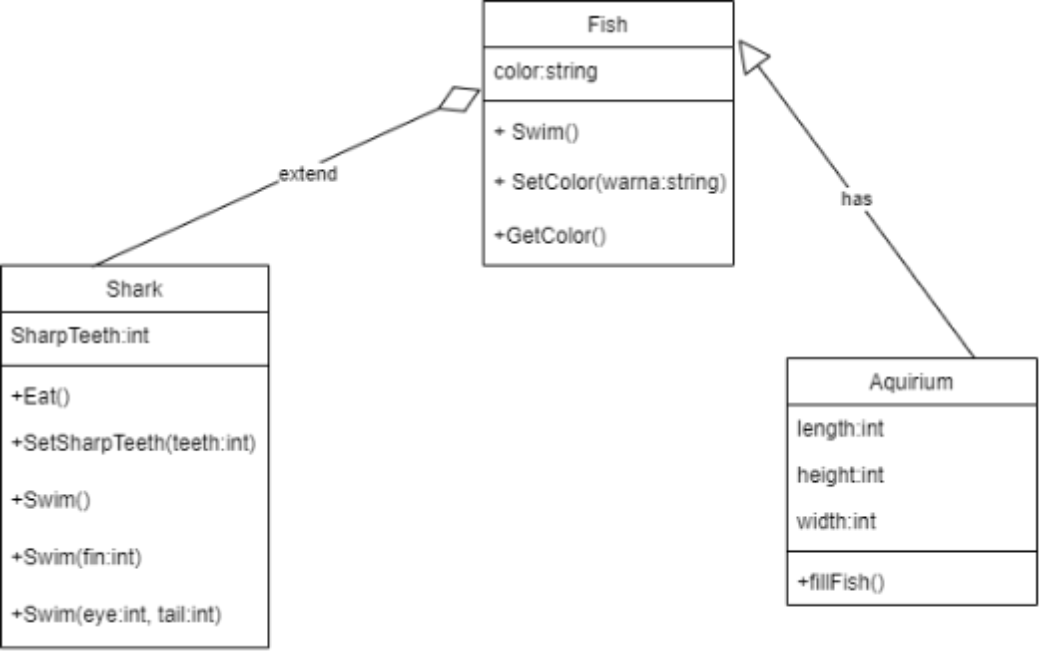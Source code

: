 <mxfile version="13.8.0" type="github">
  <diagram id="C5RBs43oDa-KdzZeNtuy" name="Page-1">
    <mxGraphModel dx="1038" dy="548" grid="1" gridSize="10" guides="1" tooltips="1" connect="1" arrows="1" fold="1" page="1" pageScale="1" pageWidth="827" pageHeight="1169" math="0" shadow="0">
      <root>
        <mxCell id="WIyWlLk6GJQsqaUBKTNV-0" />
        <mxCell id="WIyWlLk6GJQsqaUBKTNV-1" parent="WIyWlLk6GJQsqaUBKTNV-0" />
        <mxCell id="FpBlLSeG_lScWDRadJ-Q-0" value="" style="shape=image;verticalLabelPosition=bottom;labelBackgroundColor=#ffffff;verticalAlign=top;aspect=fixed;imageAspect=0;image=data:image/png,iVBORw0KGgoAAAANSUhEUgAAAgkAAAFJCAYAAAAR0r4JAAAACXBIWXMAAA9h&#xa;AAAPYQGoP6dpAAAgAElEQVR4Xu2dCfhtU/3G32tOhkyROTeSGzJTrszzrDRR&#xa;EhIh8zyWqSiFDBmvOZEh80wiuZLxkjlCpgy5+OP+n8+v785xnGGf89vnnD28&#xa;63nO8xvO3muv9a51zvdd33GE3IyAESg6AstLOk7Sp4o+EY+/IwSuk7RRR3f4&#xa;YiPQIQIjOrzelxsBI5A/BL4iaRlJO+dvaB5RDxH4h6Q5eti/uzYCMknwJjAC&#xa;xUfAJKH4a9jNDEwSukHN93SEgElCR3D5YiOQSwRMEnK5LD0flElCzyH2A0wS&#xa;vAeMQPERMEko/hp2MwOThG5Q8z0dIWCS0BFcvtgI5BIBk4RcLkvPB2WS0HOI&#xa;/QCTBO8BI1B8BEwSir+G3czAJKEb1HxPRwiYJHQEly82ArlEwCQhl8vS80GZ&#xa;JPQcYj/AJMF7wAgUH4EykoSZJB0gaRNJU8YSvSJpH0n8/Jik8yS9Xbd8H5e0&#xa;lqRJJP1W0rvFX96mMzBJKPHi5mVqJgl5WQmPwwh0j0BZSQJ5H26QRNKgRNjz&#xa;nTWFNBS+PT4IxNSSJgrywM+14/9XSHpP0quS3uke3tzeaZKQ26Upz8BMEsqz&#xa;lp5JdRGoEklAqwAJQJNwlaRvSFpXEkThWEkXSFo/kktNIwmNxM8lXVtCrYJJ&#xa;QnU/832buUlC36D2g4xAzxAoK0nYQ9Ibkh4IjcA4SU9IWjNIwuOSlpB0uqS3&#xa;IkXx5ZK+JWn+MFesIGm+IAqv92wFBtOxScJgcK/UU00SKrXcnmxJESgrSdhb&#xa;0sySng2ScL2kP0paI0jCbZJWlDSVpAmSzpb0mqQNJeGbcGqQCFJWHy/JJKGk&#xa;HwBPq3cImCT0Dlv3bAT6hUBZSUIjn4RacwOOi3NJ+rKkGcNH4XeSvhiOi7y/&#xa;dJgeTBL6tRv9nFIhYJJQquX0ZCqKQFVJwiOhUfhTODMeJOkISUuZJFT0k+Bp&#xa;Z46ASULmkLpDI9B3BKpKEm6StLmklSKaYS9Jt4Y5ghBIaxL6vhX9wLIhYJJQ&#xa;thX1fKqIQBlJAqGMmBYIXawNX+Q7a/IIgSRHAtfw4v8vRwQD79NwZpxU0mSS&#xa;3gy/hTLtDzsulmk1czoXk4ScLoyHZQQ6QKCMJKGD6Vf2UpOEyi59/yZuktA/&#xa;rP0kI9ArBEwSeoVsvvs1Scj3+pRidCYJpVhGT6LiCJgkVHMDJCRh4kga9X9h&#xa;ciEc1M0IZIKASUImMLoTIzBQBEwSBgr/wB6ekIRZJH03ckOQhXJs+GAMbGB+&#xa;cHkQMEkoz1p6JtVFwCShmmufkIRPS9pJ0iclPSPpJUm3xMtahWrujcxmbZKQ&#xa;GZTuyAgMDAGThIFBP9AHJySBjJPbh6nhDkmjJUEciP64WBJ5JNyMQFcImCR0&#xa;BZtvMgK5QoCCR4fGKTJXA/NgeooAmoNFowLmNvHzhEgkNXeQhcWiCuaZku7u&#xa;6WjceSkRMEko5bJ6UhVDgFoFa0W2wYpNvdLTpZgVGgPa1+L3kyW9EP+jUuZs&#xa;klaNGhePRg0LCmO5GYFUCJgkpILJFxmBXCNgc0Oul6dng6sNgVw+alicJYl0&#xa;1bWN7JOzR1ltyOQ1Ja2K2TOgq9yxSUKVV99zLwsCJgllWcnO5lFLEj4n6duS&#xa;KHBFdEOzNq+krSQtJ+kMSWMiM2VtVsvORuGrS42ASUKpl9eTqwgCJgkVWei6&#xa;adaShBkk7SPpUkmU1G7XFpb0PUkLRI2LU6Icd7v7/H7FEDBJqNiCe7qlRMAk&#xa;oZTL2nZStSSBWhc/k3SbpN+nFPjzBLEgTHI751Zoi3clLzBJqOSye9IlQ8Ak&#xa;oWQLmnI69WmZfxSmAyIZ3mjRB0WvlpG0UUREHCfpgZTP9GUVQ8AkoWIL7umW&#xa;EgGThFIua9tJ1ZMEhP78kk6siXCo74TsjOtJWjDKal8h6d9tn+QLKouASUJl&#xa;l94TLxECWZAEEvIsEQl57pX0fgb44HH/XmT+q+0O+/nSku6T9FQJSzhnAF2q&#xa;LupJwlIRCnlU4FrfCc6NW0ZZbRwcSbLkjIypoK7uRSYJ1V17z7w8CGRBEhDc&#xa;G0h6OkLkEO7DbTjGUXQID/raNrmkGeME+5/hPqTC99eTBHIiHBKJtcbV4IJ5&#xa;AcL2w4h8wBzxZEq/hQrD66mDgEmC94ERKD4CzUgCn+/5IskS2fk4YV4gCUJw&#xa;eITBXSZpD0mT1ZCEGyVtEc5sVBiEPBB7v6ak9QOu0+N+BM5jYd/+aWR9PELS&#xa;85KOljRn9IWNnD4hH9dKmiKc7FYOIkHtgX9JOlDSHyKuH0e8L0oii+CUkn4c&#xa;qYaLv2LZzKCeJOC8eHas859DS/BxSd+RtJqk1yU9G+9T48HNCLRFwCShLUS+&#xa;wAjkHoFmJGEaSXtHPPxbklaX9NcQ+mTfw3a9ryRi5E+NrI1oEqaV9CVJB0tC&#xa;Rb27JJziOI3OJemXQQL4/kBdzf+oHfALSZgtSAVMgaFVJL0bz19XEuPcNdIG&#xa;kyGQa0gpPZOk3eL5KwYZwG7OmC+StIukqaOIEf9z+y8C9SSB/0HU/hIRDhA8&#xa;/sZPAXwx7UAU75R0kqTxBtIItEPAJKEdQn7fCOQfgWYkYaE4vRM//1pMY9bQ&#xa;EGACQCW9iKTvSzpGEjZtTvOk+n1CEml/MQ0cIOkmSdNJ+oSk02r6o1uy+VE7&#xa;4Pw4qeIIhzBPzA0k7SHTHwl80BRMH7bzhCQ8KOkcScTuQw4uiWspVsSJGNJB&#xa;KWS0DSYJH+zHRiRh6yB5NwchA1uIwqtxGxgfFGYJsHUzAi0RMEnwBjECxUeg&#xa;GUlAG5AI14QkEBu/oyTC3hAgn5G0rSRy/kMSKDMMucCpEGHNdwSaBIoDofKH&#xa;NJxXp/ZHzb2kpJ0DSlTepP5FW4BPAiQBdfeoMEHMXEcSMD8g1BKSwL1floTZ&#xa;wySh+f5sRBKo0wBRwLz06zA/1PeAyYg9g5kJzZGbEWiKgEmCN4cRKD4CzUgC&#xa;KXg5fXN6xycA/wDMA5tJwheBk/w6UfwH0kCJYWzWaBv4bqAOAP4L+4egR7g3&#xa;IgloGOj7fkkjwyxB1j80B92QBDQS+Co8HEQBXwj+tibhw3u1EUnA9AMxZH0x&#xa;OzRre0pif2DKebn4HwHPoFcImCT0Cln3awT6h0Arn4QfhFMi5ACiwCmdEzsq&#xa;fJwL5wizAvn+8RvgZEkVQfp8UxJx9Ti5YWKARCQkgf74+2+hYSC0Dt+GtyXh&#xa;7wBJwCcBMwNOkpCItJoE7OWMEWKAFz4+EozDJKE9SeAK1oi1aBXeiMnnN5Ju&#xa;j2JPWUSz9G/H+0l9Q8AkoW9Q+0FGoGcItIpuQCuAMyBObJws8UOghPAKIbiJ&#xa;WrghMu9hioBI/FPSFyQtXhNT/0r4KmBa4B76wzyB9gB7N74N5D7AXEH8PU5y&#xa;EBDMDPgz4EuAViIhFZxiec7c4YCHBoP3GQN5GgjbY9w4QhIuifocJ0sLsw+2&#xa;USNNQieb7LOS9guNEf4nbkbgIwiYJHhTGIHiI5BFnoQ8oQAxwIERMwMhfAhD&#xa;wiDxk3DLjiTQ07KRYInIFPxO3IzAhxAwSfCGMALFR6BsJAEtBZoDQiP5HZs5&#xa;RCGLLJDFX+1sSQL5KjAVkW2T8FRMUG5G4H8ImCR4MxiB4iNQNpJQ/BXpzwyG&#xa;a25IRkkIK3kwMCMd35+h+ylFQcAkoSgr5XGWGQE+hyQVQr2OTwCOgskLR0Ls&#xa;/NjicUSrf3G6prAPVf2SEMQyY+W5ZatJSHpbNHJqkJETp1PXdPBOG0LAJMEb&#xa;wQgMHgFSJ5MZEec9UhyjZv9UzYv8BBAFog5erHmRtAhHRJz/TBIGv479HkFW&#xa;moREFqCRImw1yaFhotDvFc3h80wScrgoHlKlECDdMHkLSKFMSBoZD+sbIW3Y&#xa;6BM7PT/JivjNcOgjksAkoVLbZmiyWZIE+iMskgRLJN4iA6dLSFdvT31kxiYJ&#xa;3gRGYHAIIPypp0C+AfIQdOK9v3nkMiBxDvebJAxuHQf15KxJAvNAq7WdpOui&#xa;0Ba1N9wqjIBJQoUX31MfKAJ89ii8s0MkOKKQUdocAOQnoB4DMe4UbLLj4kCX&#xa;cmAP7wVJYDKk894q0jq7vsPAljcfDzZJyMc6eBTVQ4D4fzzKaah2kwI87ZAg&#xa;c+HPo34C6YtpJgntUCvn+70iCYSdYgIjVwVFuvCFcasoAiYJFV14T3vgCFD8&#xa;iLTFaASeSzkaPq9UZCQb4U8ibbJJQkrwSnhZr0gCUOEjg6aKPeeomRJunrRT&#xa;MklIi5SvMwLZIUDqYSosotIlhXHaRvU+fBgo/UsURNLQJJzoE19aGEtzHVEv&#xa;pL7uVaMsOPuKlM34zLhVEAGThAouuqc8cAQgCFdLOraDeHSKI1G5jy9tqjfW&#xa;hqdBEnBexDPdrToIUCWzlyQBJAmvpRoo2gSKQblVDAGThIotuKc7UAQmCT8E&#xa;iidt0sFIUP3uJml8EIv60DT7JHQAZoku7aW5IYEJ/4SvS9pQ0rYdmMZKBHO1&#xa;p2KSUO319+z7hwBFi5aXdEQ4gz0e5Xwp6Zu8GtUmmCzKLX9REiWUH2owZJOE&#xa;/q1jnp7UD5LAfDE7bBPRN2i/yArqVhEETBIqstCe5kAQ4PPFFyxlkUl7u1KY&#xa;CUh+xBftf+peb4YzIhoDXpRXRt27gaSLJV3ZZBYmCQNZ3oE/tF8kgYl+JojC&#xa;nZIujL05cAA8gN4jYJLQe4z9hOohwOdqxqist7CkmaO63l2SqMWAVmG6Bi9U&#xa;uySv4fV/QShIz0wdB8IeXzdJqN5majHjfpIETGWrSlpX0umSyJ/gqpwV2I4m&#xa;CRVYZE+xrwjMKunLkjAPoCngi/zWMBOgHWjW+Cx+TBJpmvFB4Ccvvpz/Lgnt&#xa;Q7NmTUJflzg3D+snSWDS7MtNg/RSLfKfuUHCA+kZAiYJPYPWHVcMAWoprBbZ&#xa;6p6QdI+kv0l6UtLbPcbCJKHHAOe0+36TBGBAK/bDIAhjggjnFB4PKwsETBKy&#xa;QNF9VBkByAGJkRaR9KCkK0J78HwHaZaHi59JwnARLOb9gyAJIEU47sFRXAw/&#xa;GVeLLOb+STVqk4RUMPkiI/AhBPjcYFbA43uJMCf8LkwCOCT2+0vTJKGaG3RQ&#xa;JGEiSWtL2j5CI6ka6VZSBEwSSrqwnlZPEODzMrukXSStIwl1K5noMC8Mspkk&#xa;DBL9wT17UCQhmTHJvdAq4KfQb2I8ONQr9mSThIotuKfbMQI4DuJAuECEIpIa&#xa;GaetcyLqoOMOe3DDcEkCURXTS6LoFO2ViKRo570ONoR4vtyBpzt5H3gRvcFP&#xa;nDvbPacHkJWiy0GTBEBEg3abpKMj30cpgPUkPkDAJMG7wQg0RgABhknh85Hy&#xa;GN+D64McpK3Y2C9sh0MSIAhkgNwyiBCC/1pJJ4f5pNUJkfDMzSX9qkV4Zi0G&#xa;9L14pBIeFxEgV4Vzp0+ine+WPJCEuaIi6UHhj+N17Hwdc32HSUKul8eDGwAC&#xa;CE20BgtKIsfB5JJIIPMHSfXpkAcwvIaPbEUS+IyjJSAvA1ke36vrYVpJu0u6&#xa;L77s0SaQp5/cDDfEaf8BSTNJmk0S9QKwSZPkCedMkuyQ/4G8ELNIoj8KD+HE&#xa;yfUQLU6amGQgFStIor+7owrmDJGch6yTbp0hkAeSwIjXlLSxpEObZATtbFa+&#xa;OlcImCTkajk8mAEiQI4CIhSWDmFH2OIdUdTmhQGOK82jW5EESA+n94UknRmZ&#xa;HGv7RKjvGiWBSfsMkYAgQQpoy0k6LEI7V5b0mzBLIOxJqEM4HKSCv8nvD6Ga&#xa;T9KLQao+G+FyCBDIFzbsC0LzAHmhEibjIsmUW2cI5IUkTBG1SEZKOiZHZrjO&#xa;0PTVDREwSfDGqDoCCMmlwhEROzmnY06+nKyxtRehNSMJCOgdQ+BzYkcLcGNo&#xa;RRKPdEjEYuGtzqmfE/3YsDWjEdhf0iEh+DG9/CU0E6iVKVdN5UkcOSEQpJ3G&#xa;mQ08l5R0SmgV6GO7MGuQbfL34YfAsyEZ4A0hc+sMgbyQBEaNFgmyCDn8dUrz&#xa;U2ez9dUDQcAkYSCw+6E5QACHOwourRGCEfU3p+BHC1jAphlJwARA5kdMApgH&#xa;IAhkb4Qs1CZ44nsAzQEnfUgTmgRI0jWS9glSQVRHkjIagXCvJDQs+wZJWEYS&#xa;J0kKAKF9wIcDjQE4HxDkAW0D/hyUyk7aDyTdL+nmHOyJog0hTyQBwocWjkgH&#xa;nBnxa3ErAQImCSVYRE+hIwRQjaIWJ4SRnAYXRXbEf/UhM2JHA+3g4uGYG/AT&#xa;AIuzItKA7wS0ApgniOJYNnwL0BxALtAmoA1A0OPfAAFAk4CAmEPSiUG+6kkC&#xa;pa7RMBDJYJLQweK2uDRPJIFh4uxLbQf2AvuA/eJWcARMEgq+gB5+Rwjgic+L&#xa;VMl4798exKDema+jTnNwcbvoBk55vJKiUbVDRuBjkkAzAGHCxIDQ58R/Qmgh&#xa;+BusLpe0UZCJ80NLcGBKkoAqGn8EtBDci1YCobJDeMWjuXDrDIG8kQRGj6Mv&#xa;+wXnVvwTCKd1KzACJgkFXjwPvSUC7G1C7nCOQ3NAdkRqKfDFhcArU2tHEtrN&#xa;FW0CfgcQANpxkg4PnwxIBCYH0u8SxcA1z0q6LiIX9pbEi8yTRDOQXGq0JELj&#xa;KG+NuQE/BTQJEIQvhSYBzQ0mkK+HiaJZhct2Y6/y+3kkCawHa49fAtUiKSsN&#xa;IXQrKAImCQVdOA+7KQKcYEh+xBcVPgfrRcjdqSHkygjdcElCvzBhXfBLeFPS&#xa;nyQxbqIpqJLphEqdr0JeSQIz4bMHMd9L0iOdT8135AUBk4S8rITHkQUCnIjn&#xa;lYQT3fwRVodqm7j8Mp9mikISWGN8FXg9J2mecFh07v/udn+eSQIzwrSHVglN&#xa;EuvtVkAETBIKuGge8kcQQOiQ+IjMgUnSIDL5PVSRE2qRSIK3b3YI5J0k4HNy&#xa;RPjC7Oey0tktfD97MknoJ9p+VpYI4G9AaB8nFULv2Ms43+FvUDX1pklCljur&#xa;OH3lnSSAJBEvpO0mNwYF0dwKhoBJQsEWzMPVpJI+F6FWOMqRPhiHunsqnLXP&#xa;JKGaH4wikARWhkymO0W0zB+ruVTFnbVJQnHXroojJ73wV8OWjeMbWfqIxX6p&#xa;ImaFZmtuklDFT4NUFJKAMzHVU3kRMkvCMreCIGCSUJCFqvgwCZv7XoTMnReZ&#xa;AAmhw0veXvH/jRLAWZNcBG7VQaAoJIEVwVdoe0nUSPmx/ROKs0lNEoqzVlUc&#xa;Kel9SfRDfD0Z3M4IUmBi8OHdYJJQxU9HcTQJyeoQeQRRuEXSb6u5ZMWbtUlC&#xa;8daszCPG32CaKDhE+BRli8+JhCxvlXniw5ybScIwASzo7UXSJCQQkycDkyFJ&#xa;t6iVYsKf881nkpDzBarI8CAD5DjA52CVqA2AWYGsfqQHdmuNgElCNXdIEUkC&#xa;5gaKelFx9JfhbExdELecImCSkNOFqciwsFMSxkhZYZIf8QVC5UA8oJ2mN/0m&#xa;MElIj1WZriwiSQB/KooS7UCSMwqLjS/TopRtLiYJZVvRHs5nwoQJhB6untUj&#xa;xo4dO/stt9wy+oUXXhg5atSom9dZZ53bp5566nca9H/SiBEjTBqaA2+SkNWm&#xa;LFY/RSUJoEzyMzQKHAooK21tQk73nklCThcmj8OaMGECteIHkRBlrhEjRjyV&#xa;R0xyMiaThJwsRJ+HUWSSAFSUKMf3aHeXle7zzungcSYJHYBV9Us7IQnjxo3T&#xa;Qw89pFVXXVUf+xhWhM7ae++9pxtuuEHTTDONpppqqrlGjRplkmBNQmebqPxX&#xa;F50k8MWA2QFTI2SBUuZuOUPAJCFnC5Ln4XRCEi699FLdc8892m677YYEfaft&#xa;//7v/3Tqqadqpplm4jXX6NGjTRJMEjrdRmW/vugkgfWhlPjPQpPAT7ecIWCS&#xa;kLMFyfNwIAnjxo0bs+++++qPf/yjNt98c+2///469thjNeOMM2qdddbRmDFj&#xa;9OKLL+q2227T7bffrvPOO09rrLGGDjzwQJ1wwglaYokldOihh+qdd97RFVdc&#xa;ITQO119/vfbaay9ts802euyxx3TAAQfomWee0eyzzz7U5yyzzGKS0Hpj2NyQ&#xa;5w9O78ZWBpIAOpQQ/52kYyRd2ju43HM3CJgkdINaRe+55ZZbNr333nvHjBw5&#xa;UksvvbSOOOIIrbDCCvrCF74wRABGjRqll156Seuuu65uvPFG3X///dphhx10&#xa;ySWXDBGHrbbaaogQPPnkk5p33nmHCMT2228/ZI7YbbfddPDBB+uOO+7Qyy+/&#xa;rI033liHH364llxySc0zzzwmCb0lCXwPkDqXF+29FPHrXIuzWeJwRh8TR6Et&#xa;/kcfrZzRuJ5XbR9pPln1z01zTz+vAQNi/+vnnmDbaV6AVjiVhSSwPl+OkMiN&#xa;7Z/Qz+3a/lkmCe0x8hWBwFlnnbXpVVddNQZBP/nkkw/9l9P/jjvuqLFjxw5p&#xa;FLbeemsttdRSuvDCC/9HEo466igdd9xx+vjHSYcgrbTSSkOvu+++W1tssYWm&#xa;nXZa7bLLLkP3Xn311Vp88cW18sor29yQfucNR5OA8JovnMfIcMnfJLo5XhKp&#xa;rxsJ+qkiBfQ1km6ThopuUY1zD0mU7Sa07ShJt0p6u8k0CH39VjzryZRTnV7S&#xa;WpLuj6JeKW/r22Wozn8u6VBJf695KhVLWaOXJd0oqVEET7NBzh0CFCypeVC7&#xa;HmUiCVNI2jJSr+8v6Y2+rZof1BIBkwRvkNQIXHDBBZs++eSTY9AcjB49Wk8/&#xa;/bSmmGIKTT/99MIHAQG/5ppravXVV9dll132P5Jw4oknDhGBzTbbTK+++qre&#xa;eOONoXsvv/zyD5GEbbfddkjTMM888wyZKNBOzDnnnDY3tF+hViSBzzjqXAT7&#xa;cw00BDiM4F3+kKSz4zqEPULuTEnvSvqspJmjkBb/J0021/w50uuSbncbScdK&#xa;ujuu50T4B0l/i/wXoyRNpv+mEuY1Tw1JeDqICv3+W9K4eC5lhhk77UFJkBjG&#xa;cZUkWOoLQVDmlPRYOL4Rg/9aCGKIyAxR44P7/xN5OXCYQ9i+GP3MJGlKSU9I&#xa;ejw0IlQYpQQ5jf8xZsYPCaKoGIKf9z8Z/fB83js8qh1CBuiXXCDkAeBFGC9j&#xa;QPDTmAvEAezJKArJIMwYLQxFy7gHorZs9HVlXf6QMpEE8GD9t40ES+w9sHIb&#xa;MAImCQNegCI9/qGHHtr0lltuGfPwww9r7rnn1lNPPTUUvUDjf8sss4zuvPNO&#xa;LbDAAnr++ed10UUXac8999QLL7yg0047TYsssoj+/e9/a9ZZZ9Vss802FL1Q&#xa;q0nYY4899Oijjw79//Of//yQ3wPmjDnnnNPmhtYbpRVJQP1NJsuFQujXJ65B&#xa;iO0q6ZVIbPNPSUtERjyEEvHsnPgRhhTUgkggICEWCNWDJG0U7/0mhDvPRH2c&#xa;CHzGx0ZB1c5pmAQ6fPd8MzQJCPLvS5o2NA88A20BdTsS4X2KpK0knRvCdFFJ&#xa;V4SgJd7+4CANCJmbg5gwLvqkD4QO5OLI0JYwjucDF4gSAoq/eSaYfEfS56Of&#xa;saFZYfz0SV8QkM0kzRjP5X+QJU7B2NXRxhAyDNngfogJ5IcXY/hrkCk8+o8I&#xa;ErRhaEpYA0gdJdBPkARZgiDRD/cnrWwkgXlRVpq9cJkk9p8jHgYsJEwSBrwA&#xa;BXk86uRFTjrppM3XXnvt76MBwMEQswJmgWuvvVbzzTffEHEgooHwxemmm25I&#xa;UwCJ+NznPqcrr7xSf/rTn4Y0A2uvvfbQNQ8++OCQaQHTBe9DCN5///0hh0Y0&#xa;DkQ2QDimnHLKuUaOHOnohuabpRlJ4MSaCCpOrZzqKa+NEE3UuQh8BNB68YWM&#xa;YEdAk+CGL2jMBnxZI2A3iPTZ50v6blTjRHNwWGgUyJRZ30i/e3RU/ntG0rfj&#xa;9EzefoQiwpXwN07iEADSci8m6fdxLWNF6NIPz8QDHiHOdfeEpgAtBb8j+KkL&#xa;AAlh7hAi/s+40YYwF0wBnPIvDoG8dAh0NCaME5KQaE8oRIRmgj5J+oM2Ag0E&#xa;Wow1gyCQNwRywLPAjvHxDNKJQ1h4PhoVSAeaD4T8SUHMHpG0SWgp7pP09XDg&#xa;Yx4HxHwgCRCGdQMj1i/xaygjSYBMfS32AOuB1sZtgAiYJAwQ/II8enlJK1J4&#xa;6bDDDptz99135wu3383JlLrTJCBYSViDwOREi3kAoYWArtUo4IfA+5Sb5lRP&#xa;HQ18DTi5IgRR+6L+5v9oD44LwYlPQkISEKI3NRgmGgxO15T65pn4FDAu+l87&#xa;hOJe4bT2lzi9ryaJ39l3V0u6XRKaA+5FAKP2h9QglNECIHxR9d8bJ1EqhuJn&#xa;wakfIc9JnFM591KmGDLC3JKx4FkPMfhFaCRQ8UMMSBeOuQOyhBkhIQloShaI&#xa;a8AEcgTpoCU+CZAESM2fYvz8npAEtB6YZ9DMIPzx22AuaHxODhMD5A4NCCQB&#xa;ez2fO0gB/ZWZJIAhexDiyDxPDVLZ7+8cPy8QMEnwVmiEAGwecsAXJV+QCJU7&#xa;HnnkkdEjR46E3fe7mSR0RxK4q525ATPCSpIuCiHOd8IakeCGcr4IPdT6+DPQ&#xa;+IlGABU/JIGTLSdmvtAhDwhbGnZ07Oy89pG0dQhDhDtaDQQrJIFn7BylwCEG&#xa;X4jU3whDnCF5Nqp5VP8IVE7q7Eneg9ggxDnxI/B5NmQAx0kIAsIVHwr6BAfU&#xa;/AeG5gCBzz04QyLg0RBAEtCKQGJ4FloMSAjPRlglJIH5QVTQIEBOMD2gfYGA&#xa;QUQSTQKCnj4gUrUkYb8gCfgeJCQBYrJUjI3fq0wSwBdih0kLMonmqhNnz35/&#xa;P5X6eSYJpV7ejieH/ZbTG17GOHWh5uUUxynyzQkTJuBYxRdzv9vDI0aMsG2y&#xa;OertohsgfQhMTrf1IXis+fZxcseswLX8zekWtThf1KjFqcqJQEOAYgrAHp9E&#xa;N3CqRtBDEhD0/L1FfLljRqAfKv6hauf/CFsEKs6NaCpQufNd9Ks4MSN8MRlw&#xa;ek5IAmTmh3GixwEQDQXzZm+eEX3MFUIec8A3QnBDIPYMYvHTFCQBjQHj51QP&#xa;YcAUg2aDuSUkAYwgUuCJ9gSzCVkAdzIAACAASURBVL9DBrolCeAG8YKw8Byc&#xa;QOkbTQJEBULFOnBdEuFQRnNDssvZD18KzQ8mILB1GwACJgkDAD2HjyQ2EQGA&#xa;Spgv4F+Haho1M6cdt3wj0I4ktBo93wFEB/wkVPj8jVBHQOLIh+oXAY8GAHPF&#xa;biF80R6wZ/iJ8OcUzEkd/wBs6pyWMRVwAsQZDcdDTu0IPcgA2oQkBBJVO/4C&#xa;zAPNBKp4HClxVExIAuMihe/l8XwcBnk2Jgac3CAUzANNA6d8+kKDQT+QCHwS&#xa;MDVAGHAqbKZJOCQICxoUNAiYJng2JgkiEfYOQsRJF0KBIINA4cCJOQHcIDCQ&#xa;KwhGWk0CmhycPSEHaD8gCERpgBeaCvDlVA3pSlopScKECRMgg4e8//77E40f&#xa;P/5jU0wxxVsTTzxx2u+hv44YMQIc3TJCwCQhIyAL2A3OiJwuOQXhZY4jG8IA&#xa;NXCnCV8KOP1SDXk4JKEoQPBdBdlIVPJlKy+MXwg+CDiS8rmEjODwiJPlyvF/&#xa;CFOt2r2UJOGtt97aacKECUdOOumkmnhirEQdtTtHjBhBdI5bRgiYJGQEZEG6&#xa;SWLmEzs0Tm2EW6HybeSZXpBpVX6YVSAJLDJCdIWIoydSo0wNB0scGvGfoKFZ&#xa;wQ8C7QhOm2gR0OzUtlKShDPOOGOnxx9//Egio0jjPtFESbLKVMttkpAKpvQX&#xa;mSSkx6rIV0LHUc9SbY0vHF5kuUPFiVOiW7ERqApJKPYqZT/60pKERx555Mj5&#xa;559fn/jEJ4ZCq/l9/Pjxuu+++4ZysJCcLcKjde+99w7lYiHseuGFF75zqqmm&#xa;siYhw71mkpAhmDntCtspceecUMgABzkg5h0PcDsD5nTROhyWSUKHgJXk8tKS&#xa;hLFjxx452WSTDdWCwexAUbjXX39d559//lAJeqrEfuUrXxmqMEsNmHfffXco&#xa;x8p6661351prrWWSkOEGN0nIEMycdYWHOGFoOFERj40zGWFlOD45nChnizXM&#xa;4ZgkDBPAgt5eWpJw9913H0l9l4UWWkhkYqXy7CyzzDKkMbjmmmt08803DyVq&#xa;m2GGGXTuuecOmSXI6DrJJJPcueyyy5okZLihTRIyBDMnXRG+Rfw3JIEvEcwJ&#xa;aA343Q6JOVmkjIdhkpAxoAXprrQkIfFJIJPr7rvvrp133nmoOuxZZ501lKWV&#xa;zK7UkCHjK5VjKTBH2fnVV1997BZbbEEWzSRfR0GWMr/DNEnI79p0MjJ8DigM&#xa;Q5QC5gVi0AmhwrRQ7+zUSb++thgImCQUY52yHmVlSMJOO+2kv//977r11luH&#xa;qsWeeeaZQ5qFGWecUbPPPrvmmGOOIbPD/ffff9eJJ55I5lBrSzPabSYJGQE5&#xa;oG5w+10wCqIQB35J+BtQVY8cB43K/A5oqH5sDxEwSeghuDnuujIkAU3CW2+9&#xa;pR122AGTwlABODQJFJU7+uijh+q9jBo1CrPEnUsuuSTptP3dl9HGNUnICMgB&#xa;dIMzIpnISOZCAhnS25J9zh+OASzGgB9pkjDgBRjQ40tJEt57772dRowYceSI&#xa;Ef8VTxMmTFDyO86JtORvfvI+L9pEE03kEMiMN6NJQsaA9rA7kh9RDY50saSc&#xa;xfeA0ryU1S1bYpkewljKrk0SSrmsbSdVSpIwYcIEMmuSvbObZpLQDWot7jFJ&#xa;yBjQHnRH9jXy5S8c5XEhCuTYJxVs2lSlPRiWu8wRAiYJOVqMPg6lrCSBktnU&#xa;D0nVxo0bN++UU075nznnnJPEcONGjBhBBUm3jBAwScgIyB50Qz0Fkh+R3wC/&#xa;A/RppGi9IXK69+CR7rKgCJgkFHThhjnsUpKELjDZI6K5dnVZ6S7Qa3OLSUL2&#xa;mA63R4rgQAwoUkIaWrx0IQaEMlIIx80I1CNgklDNPWGS8N91pwgZhbAoQIaZ&#xa;wqHeGX4eTBIyBHOYXVFP4YuSRocZgdBF6ilQp57iS25GoBkCJgnV3BsmCR+s&#xa;O9FdB0TFTyqFumWEgElCRkAOoxtqKqwpidheyjTDhiljS7lYp00eBrAVutUk&#xa;oUKLXTNVk4QPrzuHrB9Iosz3X6u5JbKftUlC9pim7RGfg29LWlHSU5HfAK0B&#xa;GgRnC0uLoq8DAZOEau4Dk4QPr/vkkraSRMZFIiScSC6Dz4VJQgYgdtgFmoPv&#xa;SvqOpOsknSPpvghjdLRCh2D68iEETBKquRFMEj667kSCkT/mCUnHVnNbZDtr&#xa;k4Rs8WzUGxiTNpm68KRN3jYSHx0t6ZHeP95PqAACJgkVWOQGUzRJaLzuOH5/&#xa;X9KFkq51grnhfThMEoaHX6u7SZk8raR5wueAzIhEKJAACfOCMyP2Dvuq9dwt&#xa;SZhM0qckoabFI5zomVda5N/g+2Lq2Luk/eYeCDB9EImDD82L4WjbbH9zPX0Q&#xa;tUN10rRtmnge2rZJ2jwjbZ9Fv84kofEKsk83lLSCpOOiwJ2/b7vc7SYJXQLX&#xa;5jaKLH1G0nJBEjAnkDaZgktuRiBrBLohCQjqDSStLWm6ENp/kXRWlBVvFEYG&#xa;mfhq+MxcKuntcLjdIhJ+QTLwLL9M0gtNiDBRPBuR9CaKkKUJV/tY+O88FDVJ&#xa;5otnVD0k2CSh+SeJUPLdYr8cE+Q3689dJfozSchumUmbPFLSQvFik+Jhi7rr&#xa;8ewe456MwEcQaEUS+IzjBwMReCwEPKf5dSVtJ+l7sT8hDRAATuq/k/SWpEUj&#xa;kRdag2sk4Wy7jSQ0ECeGFmFfSUdFVA7x6hAPtBGQBZ4DUZ45iMdtMY6EJBDi&#xa;S6IwPjM463IPET5o3+aOWd4l6fNR5RQtHGPA2ReNxa0VzzpqktD6ywAyiXmX&#xa;JHR/cLRYd9+cJgnd4VZ7F6ccyjTzxcUpCUzvkMQXItUY3YxArxFoRRIQ1NT7&#xa;QBCfGQ6yENgDJV0cJJbxsW8huaj1OeWPkrReCGHMCQhr9vSWYVrAKWwpSZ+Q&#xa;9NMQ8kkfmNkelbRGaBogDVz3e0loA9aPZ7wmiRS8mCn47NwbGjdUxYtIQrMB&#xa;yf5WpCHnXsx4PPfToU14tdfg5rh/k4T2i7OsJDRdx0u6vf3lvqIeAZOE7vcE&#xa;NRWoxLhKnNSeCZ+Du0PV2n3PvtMIdIZAM5JAWm9UrokmAcF9vaSxknaQdHD4&#xa;x3BqJxwXMxlfpJzotw6BTgExHME2jax2SwQhuCq8yJPr60c8k6S9QisBuWCM&#xa;CP7TglCTB4QEOBCE00PoE7Z2RmgXMG2cKonP2Q8lHR5aBp7DCZFywLdU3IRn&#xa;ktD+cwJJ3kzSOkFwMYO5dYCASUIHYNVculKoazl1ofLkSxeTAqcaO8h0h6nv&#xa;6h6BZiQBjQFCHaHKyRuCAFHAaRAzwSGSHg7tAVVFuZYCYmgYEMyYGzjtI6gR&#xa;5tyDKQDTQEISOP2f32Do+OSQSx/hzmcDkwFEA20GTrz453DKg0Dgw4AZAeKC&#xa;iQ6CwfMuiOcRMrxfTbVT5kLiHBKPVTlCyCQh3WeG72n2LoQBIurWAQImCR2A&#xa;FVEK2HAhAoTX3BwFRTrx0u7sib7aCLRHoFNzA5EICF3Iba2AR42PdgwbLqcv&#xa;BDjZP2k4KWI2wNERkoCNF3MCiWvQGPA+DbMGGgkieKjG96uIWadvSpyfHCQB&#xa;/wg0FJAMqpriM4HWg88Uvg34RFwkabbIK3KoScJHNoJJQvvPRnIF+wufFvYt&#xa;2iy3lAiYJLQHilPU6qFaxakKhy1OUXxROvlRe/x8Re8RaBfdgB2fV20mT9T1&#xa;JPMiTIzQXLQO+4SA5tS1WpzoEc6c+PFFOCy0C/RDdENiEuBLF3+D2cP+y+ke&#xa;wY/fA32PkbR3hDyeG6pf/B4gE5ASngeJIKUuhIOxJSQBnx/u5dkvB5Q4O0Iw&#xa;cKZ8rvfw5vYJJgmdLc1c4dtCsiUIsFsKBEwSGoOE9zZfmlRixOkFTcGv44SV&#xa;nJhSwOtLjEBfEGhHEpoNgtPVKUECMCvwOw6JhBZCAPYM7/B/hQDHtAZ5QEOA&#xa;4L8izBNJH9h70RxAGhDykAb6Q9uAxoL+6Bf7MD4JEAhMDD+KzxiOkpgm0FZw&#xa;P/1jGiGi4oEImSSKaPkwkSRhmH0BOYcPMUnobFEgyjjKEsUDIa0ywUyNnEnC&#xa;h6HCdkW4FmFbRCsQw43zFKxzfGpUfaER6C8C3ZKE/o6y+6dBNjDzkRgHzQKa&#xa;DQgG0Q5VbiYJna8+kTeERfLdTv4EV9htg6FJwn8BwlGK8C9UnqgycUDE5wDH&#xa;KBdb6vyD6Dv6i0DZSQJootXDmRGNBz4L5FiournPJKG7zxnf9RAFfHL4nvcB&#xa;sAWOVSYJqJ5mibAsnK2IBSevAR7gnFLcjEBREKgCSSjKWvRznCYJ3aFNWu9V&#xa;I0INsxlhvGkyf3b3tILfVUWSADlAfYk5gYQxnEYIAyMBEp7cVT+dFHxLV3L4&#xa;JgmVXHaZJHS/7piWN4mD4gmSyHPj1gCBqpEE1Ew4ReE9jeMU4VfEZaNBwEHK&#xa;zQgUEQGThCKu2vDHbJIwPAzxP8MpFgdGknjZP6HCJIFEMXi0LhMe0sRik1SG&#xa;/O/2ORjeB813Dx4Bk4TBr8EgRmCSMHzU0Sb/WNJJEbZrs0MdpmXXJLAB8Iom&#xa;2xs54Klwh1MiBWucGXH4HzD3kA8ETBLysQ79HoVJwvARx/xMSC4aha9F+O/w&#xa;ey1RD2UkCSz6vJG9DXJARTvCGNEauBmBMiJgklDGVW0/J5OE9hilvWIPSWic&#xa;qWHiVoNAWUgCCVbIOU81RirGkY2NwjSEtzzrFTcCJUfAJKHkC9xkeiYJ2a47&#xa;Cb8Ie/+ly0p/AGzRSQKJVZIwxtFBDqgoR35uaw6y/QC5t/wiYJKQ37Xp5chM&#xa;ErJFl2qoEAXqmpDt0y1qyK8ctdyLCAi5DajISAlasiJS4tbFlrJZSfLk31BT&#xa;uCebXt1LLxAgYocKi1RvdKsOAlTZ5LvPLTsEKFpG6mYqpFY9o+cQqmgSKLRC&#xa;tbUiNTQIhK/ghEhlOrfsESCPBA49z2fftXvMGAHKN28UmQgz7trd5RgBQrhx&#xa;xnbLDgFqi0C4KXV+tPMn/JckUMzlE9lh3JeeqMw4oySqMkIU3LJH4E8RNuok&#xa;I9lj6x6NgBHILwIcQHcJkzWF/ZAzlW1FJQmVXbA+TtwkoY9g+1FGwAjkBoGJ&#xa;o44PkQ4XREny3Ayu3wMxSeg34sV5nklCcdbKIzUCRiBbBCYLcysJ+Ei0hFm+&#xa;ks0koZLLnmrSJgmpYPJFRsAIlBQBzNo7SaIg1LGSXirpPFtOyyShiquebs4m&#xa;Celw8lVGwAiUF4G5woGRvDuYHihXXqlmklCp5e5osiYJHcHli42AESgpAl+W&#xa;9IPIn0DF4Eq1MpMESoF+VtL0saJ/i2pf2Jpgh/+MGg6dLjiRIHi/UkWyzMVA&#xa;TBI63Rm+3ggYgbIi8F1Jy0raq2ph4WUlCRCEVSQtL4mcClNKejAcUBDs20Vp&#xa;0G6SZeDIsqGkfUqeaMgkoaxfd56XETACnSJA/oSfSnpP0r5dHjA7fWYuri8j&#xa;SWBO1HD4pqSrJN0adR1+IunO+B/OKHdLmk3SY5Kui3wLs0vaMlYGTQMpOtkU&#xa;S0n6tKR/SSITIRnu2CjkaqDS5P2Sns7FimY3CJOE7LB0T0bACBQfgTnDPwHf&#xa;hDHFn066GZSVJCDQdwi2d5wkcpzPLwk2+FwI+CfjfSpF/l4S2cu2ljQ+CAOm&#xa;imskPRAerpCDG4M0rCfpGEkrRH9/KWGtCJOEdJ8hX2UEjEB1EKB4IImWTpB0&#xa;SxWmXUaSwLpBBhDyCHPMA/wN+zte0kySdpd0tSQE4fckPRXahDkkPRoLv37c&#xa;d1PUGr8yahksGZUmMV9wH0TirRJuFpOEEi6qp2QEjMCwEEBmIhsoqra/pEeG&#xa;1VsBbi4rSQB65oZvAo6L+CRQQpoyoLdL2j5ynj8e9cPRLmCawERBXXHuJRUn&#xa;ubshCRvH+zg/YnrADHGEpBcknSfp3QKsdadDNEnoFDFfbwSMQBUQwHkdGTKV&#xa;pAPL7p9QRpJASs3Fwlfg3DAfsHFhf/gPkD0rcVxEE0DqTUjCs5J2i/cwOawe&#xa;To+QBIrnQCIwSSwdNQ1IrrFukIi7SvjJMEko4aJ6SkbACGSCwEhJPwqfN+RM&#xa;aVsZSQKLRV1wTv8IdQT41JL2lITJ4OYmJAHHQ7QIOCROKun7cS8kgWiGWpLA&#xa;3z+WtJykWSWRaOONku0Sk4SSLainYwSMQKYI8P3/DUmnS7qjrCHxZSUJ7AR8&#xa;EohiWDS2xS8knSNpOklfk3R5aBDWinSbYyVtESYHoiCuDbKAeYLNwE/sTwuG&#xa;wyIOkZgyiJ0lr/d9mW6/wXdmkjD4NfAIjIARyC8ChNfj7E5U3C/DQX5Cfofb&#xa;3cjKTBK6Q8R3JQiYJHgvGAEjYARaIwBBwOxAzp2zJL1ZNsBMEsq2otnNxyQh&#xa;OyzdkxEwAuVFYOEwT18UGuhSZeI1SSjvxh3uzEwShoug7zcCRqAqCKwjaTNJ&#xa;e5etrLRJQlW2cOfzNEnoHDPfYQSMQDURwD9hx0jaR+6d0lSLNEmo5oZOM2uT&#xa;hDQo+RojYASMwH8RwCn+8HBwp85DKZpJQimWsSeTMEnoCazu1AgYgRIjQAI/&#xa;svv+StKlZZhnQhIoVORmBGoRIC85qUefMSxGwAgYASOQGoHRkgiRJ5/Ow6nv&#xa;yumFkASKH72T0/F5WINDgIRS1KkgG6WbETACRsAIpENgMklbSZpH0n5FT7Rn&#xa;c0O6Ra/iVTY3VHHVPWcjYASyQOCTkdn3n1FW+j9ZdDqIPkwSBoF6MZ5pklCM&#xa;dfIojYARyCcClJUmIyPZfa8oasSDSUI+N1ceRmWSkIdV8BiMgBEoKgKERX5V&#xa;0hKSKAhI+v7CNZOEwi1Z3wZsktA3qP0gI2AESorADJK+K4maDqdFnaBCTdUk&#xa;oVDL1dfBmiT0FW4/zAgYgZIiMIek3ST9WdJvixYoYJJQ0l2ZwbRMEjIA0V0Y&#xa;ASNQeQSQs1+SdICkXSX9tUiImCQUabX6O1aThP7i7acZASNQXgQmkvQdSdR4&#xa;IH9CYVozksD/Z5JEasn1Jb0t6RxJP46ZfTvYEAl33stothTGgGVNEi9yN9wn&#xa;aedQ06SprEVsP9ffIen+SAZ0r6Q/Smp0/6diflwPu6u/ZnJJX4v5kz2rdGVA&#xa;W6ydSUJGG9vdGAEjYAQCgaPC3LCXpHeLgEozkkBqyZ9IujNiPPHShBjMKulU&#xa;SRtEJqnHY8JPxU+ENPGh5LCmwMWzkUhiFkm8x+tFSSSb4DV1/M3/cOyYWNJy&#xa;klaJjFUkeuKe2SRNJelVScSdQkz4P/1OK+m1yAw4vSTA/4uk2yStKelJSY9K&#xa;eisSR0EEuIc+xktirgh/5siYeA59vxCkgXkztnMl/St+L8LaDneMJgnDRdD3&#xa;GwEjYAQ+jAAyj5DI30g6uwhEoRlJIE3zniFgzwjh/Nmwq9wqaT1JU0jifxCC&#xa;IyTdJOlzkraQNF8IU0DgBH6oJE7laCSul7SUJNQv3M8J/hfh9VlPEiAE2HI2&#xa;CaIA6filpIckjYqsVp8J4U+ICePm/bsl/VrSspIgDpCbKYP43CNpeUkkt4Dk&#xa;bCwJgUhMK3XBIQpkyuJ/10jaPogEpIn/FYL9ZfDJNEnIAER3YQSMgBGoQ4CQ&#xa;SOQJ2RhxZsx1a0YSENYrhQ0FQc1J/KUQmgj3nSQ9HyEdEIbFJe0bghumdKOk&#xa;FSUtJunkcNhAK4EWYmlJ35L0+xDmmAeulXRdA00CpIJ+8QjFZEC9bjxF6Qe7&#xa;Did7SAiaDQgK5pAdaswNEB2IAKEn3IvWIDGZsDCQh1qSAHnhfsgLZAfisajN&#xa;Dbnewx6cETACRqBICCB3MWNzAP55yKjcjr+d4yI2e2I8IQ0I/7skoUn4piRO&#xa;5Ah3hOg3JO0Rp/a1JM0lafYgEoCAV+f5QR4gCV+MvzEFkOMatT8ai3pNAtoK&#xa;tAxPB0nBlIHq/3hJm0qaWdIT4T/B+LaVtGUNSYCM4JsAAWFcCwaDSxakniSg&#xa;7Tg6xg+poJqXSUJut68HZgSMgBEoJALIq21Cw43MweSey9aMJGDrXyhO79jr&#xa;0R6gFVhd0sWhZcBMgOMiWgRIwkHhS4AZAM3DSEn0f0yQhFMkjQ1NAmYASAM+&#xa;BzuGRuD0JiQB8vE3Sa+EjwD3oEH4ehCGxwJZChHhh/DDJo6LeJW2Iwn4LYwx&#xa;SRhC1OaGXH5kPSgjYARKgACycf442OJDh2keP77ctWYkgSxRRBr8IYgCjnxr&#xa;S6IE5kmSVquJbkhIAn4HqO5xLrww1Puc1PERQJNQSxJQtXBKp4wmdhkiJyAc&#xa;9ZoE/AYwGVwWPg9oA/BBgGCsG8/CbIFpZN5wBjFJyGabmSRkg6N7MQJGwAg0&#xa;QgC5in8cB9gz43CbO6SakQQ0B3OGCYFIA5z1EBo/C69/HAnrNQn7hKMgPgSE&#xa;L1LQAqfGEyPbVC1J2EjSAvGCXHB6R2NRTxKeiWv2D7X/A5IIlcSEgHMhzyQa&#xa;ArJBRiveRzOBxuPwIBRJCGSiScDJkt9fD5NJrU9CvSbhvPCzwGwBOcKRMZds&#xa;rwc7yyShB6C6SyNgBIxADQI4yiNPOeTibI+mPFetnU8CQptraPgCJDkRIBH8&#xa;zYv3eRFayE/eS65PfvL/5Fp8EtA+oG3ARECfvJe02v6S/yXjqB0D7zX6P8+v&#xa;HU+jcdaOP/k9GWMyluT/PIffmV/tOHO1kD0YjElCD0B1l0bACBiBOgSIwOMA&#xa;Tl4gDtW5KivdjiRkvZoIWxwB8XfAlIFvgVs+ETBJyOe6eFRGwAiUDwHC7zG9&#xa;Hxm+dbk5kPabJJRvacs7I5OE8q6tZ2YEjED+ECCdAKH9kAUi/3LRTBJysQy5&#xa;HIRJQi6XxYMyAkagxAjsHv4J+Ni9nId5miTkYRXyOQaThHyui0dlBIxAeREg&#xa;spA8QIRF4mSfpmZRT9EwSegpvIXu3CSh0MvnwRsBI1BQBMifcKAkcgdR52Gg&#xa;zSRhoPDn+uEmCbleHg/OCBiBEiOwTCQGRJtAuoGBNZOEgUGf+webJOR+iTxA&#xa;I9AXBMjAS3p9Yvnd+oMA4f3kAiICkASFg2gUStzSJGEQ0BfjmSYJxVgnj9II&#xa;9BoB1N+/ino5vX6W+88PAiQtnNEkIT8LkreRmCTkbUU8HiMwGASosEuhPTLZ&#xa;ulUHgX9L+gQk4bUo3lSdqXumaRAgJTXpq0mN7WYEjEB1ETBJqOba/48kUIvg&#xa;5mpi4Fm3QICqn1T0NEnwNjEC1UbAJKGa6/8/kjD0SzUx8KxbIGBzg7eHETAC&#xa;IGCSUM19YJJQzXVPPWuThNRQ+UIjUGoETBJKvbxNJ2eSUM11Tz1rk4TUUPlC&#xa;I1BqBEwSSr28JgnVXN7hz9okYfgYugcjUAYEikYSppG0tqS3JF0haXwXizC1&#xa;pC9JeknS2Jr0yB+TtImkayQ90UW/RbrFmoQirdYAxmqSMADQ/UgjkEMEikQS&#xa;JgqH629Jek7S+V06X5PMCKLwrqQ3ataE/meMBEdv53CtshySSUKWaJawL5OE&#xa;Ei6qp2QEukCgSCRhCknLSZpTEhoFUhrfEsL+k5LOkDSHpEskPSrpdkkbSPqt&#xa;pIckfVnSkpLGSFpN0ouSZpO0lKR1JX1V0iqSLpQ0lySed0FkR/ympJ9JWkQS&#xa;ZZ/JVPmFKNgEhkkZ6BO6WINB3GKSMAjUC/RMk4QCLZaHagR6iECRSAKnfJI+&#xa;kS1weknThmkAbcABkv4p6VxJO0qaVdKxIfjPlvSgpBUlLS3pFElrSnohSAUE&#xa;AwJA2z80FHNLwvxAf5+R9G1Jh0j6YlRw/Iqk2SVtFqSDFMt7SvpBmDF6uGSZ&#xa;dG2SkAmM5e3EJKG8a+uZGYFOECgKSSA5IGPdOHL/IMA5yZ8p6XVJp0raT9K9&#xa;kkaHWeLWlCQB/4azJE2SgiQsEZoECMECkhaXdJmkCZL2CaKAr0Pem0lC3ldo&#xa;wOMzSRjwAvjxRiAnCBSFJEwmaaNwLHwvsEO4o96/R9IxQRL+3oIkoD2AWNRr&#xa;Ep4OJ0ie0UiTQOK5b0j6SWQwxunx8OjLJCEnG9nDyBYBk4Rs8XRvRqCoCBSF&#xa;JGBq2D2E+fUB9lqSKFCFFgBTwOXxPn4ImAh+L2lzSaSh/4uknUJbkIYkfFbS&#xa;DJJOCz8FtBP7Vp0koGpZWNKqYetJNv1Tks6R9EqTT8FMkpaNxYHZYd/BGQSn&#xa;kJGS7pD0ZlE/QSUdt0lCSRfW0zICHSJQFJKAmn/LGt8DpskJH8GPFoHMwjge&#xa;okafLuTVSVGjZlFJ90maMpwc25EEfBjoD+0Bcuw/kj4lae+qk4TJAxQ8Pe8K&#xa;YFgIQMK2A1CNGozrR5L2kPROqHoIMbkzGNizkm7ocOP68t4iYJLQW3zduxEo&#xa;CgJFIQkIaRwF75ZETSIafgmo+x8JOUXkAlEHkATeI6qBhrMhIY2YIjApPBaO&#xa;jRxqPx6HWJweCYFcMN7HpIFpAg0G108aZg0cJjkYPxDP4W/uTUjL3+JZeV//&#xa;VD4JxIl+P2w6OH4kJAGPUUJJXq6bJddvGkSCt34u6SZJP47kFkdLulrSQpIQ&#xa;Qo/HosL+joiKlHkHrirjM0moykp7nkagNQJFIQlp1xFBnzguEr74fNobK3Zd&#xa;KpIA28KOs1eoZlqRBNjXypJQ+WDnwYzA74SYEJe6TaiBiF/F1MA1mBhYsF0l&#xa;XReahYqtQ26na5KQ26XxwIxAXxEoG0kAPGQZJ3+yMSZOjn0FtQAPa0kS5gtH&#xa;DvwPCCshdOPhEPQI+QND8Cfz/FU4jNRmoKIPsl6dKGmqMDdwH4kmIBSEhJDN&#xa;ioadCLKA84hbPhAwScjHOngURmDQCJSRJAwa0yI8P3NNAmSCmFASVpCMAp8D&#xa;/BTwRUhIwsGh5oEcoEkwScjvVjFJyO/aeGRGoJ8ImCT0E+38PCsVScDHYOtI&#xa;K9nOJwGvUDQCRC5gYoAwELOKV2lCEogvRZPAtX+ocS6hYAYZsS7KDz6VH4lJ&#xa;QuW3gAEwAkMImCRUcyOkIgn10CQ+CXiIUhkriWZAI/DH0CCQ+/rP4d3J5iKh&#xa;BFqGgySdHKYLTBbkzn4t7EJEPZALm1SabvlAwCQhH+vgnAeu/QAAIABJREFU&#xa;URiBQSNgkjDoFRjM87siCeRJIOSDAhfEiCaNcJPj4o91IiSEwhmEjmBywEEx&#xa;iSeFCEAyCAMhRIQNyD1EPjhXwmA2Q6OnmiTkZy08EiMwSATwL6M+AS+36iCw&#xa;s6SZOeEPsYU+zhunRUgCmapIlblSaCWo1uWWHwRMEvKzFh6JERgkAuS5IWMh&#xa;mQXdqoMAdS4+OQiSAMT4OpBrAXMFiSiejCRL1YE//zM1Scj/GnmERqAfCNjc&#xa;0A+U8/eMrswN+ZuGR9QrBEwSeoWs+zUCxULAJKFY65XVaE0SskKypP2YJJR0&#xa;YT0tI9AhAiYJHQJWkstNEkqykL2ahklCr5B1v0agWAiYJBRrvbIarUlCVkiW&#xa;tB+ThJIurKdlBDpEwCShQ8BKcrlJQkkWslfTMEnoFbLu1wgUCwGThGKtV1aj&#xa;NUnICsmS9mOSUNKF9bSMQIcINCMJRKktJum2jEofk8qfUs9TSHpG0rySnopq&#xa;w9QPqm+Ueiaz76MRyt9oWp+OhH1c40JOnS28SUJneFXuapOEyi25J2wEGiLQ&#xa;jCTME5l0t4sqwcOFD3KwRoTFXyVpM0mXRuK99xt0Trp/cu6Qb+fFJg//iqRp&#xa;JJ0t6a3hDrBi95skVGzBO52uSUKniPl6I1BOBNKQBEouk4l3fUmPRHZGtAEb&#xa;hJaBrLr/iv+TbXdmSd+XNFek6Icg8P/dJU0v6dSo8/OYpKUkPRtZfUnlT9Zf&#xa;tA5UJqYMAJoMsvuSmI+fkJcbJD0oiayBZIykAvG15Vyens3KJKFn0JajY5OE&#xa;cqyjZ2EEhotAO5JApd+RktYNQT93JMf7bQhpkvbdHKaJtyWdENdSDBBBjqCn&#xa;/s9Rkr4W2XipEowmgUR7kIe141rIA4n4JoqaQNtKOlPSdJJOl7RX3A9RuFjS&#xa;MpJmkfRrSRAOt/QImCSkx6qSV5okVHLZPWkj8BEE2pGEXSWtGdV9fxMn+Q2j&#xa;aN/3JN0baZ2XjSKAl0laPU77d0laOV4/kbRijblh+7gG0wNaAu7nGogGDeGP&#xa;qSMhCRAEiAW+EhAW6gfNYXND1zvaJKFr6Kpxo0lCNdbZszQC7RBoRxJ2kwQZ&#xa;2Dc0AmgO7pOEkP+qpN9FZeClJX1R0p2Slpd0QRAITvuYJepJAgL/D5LuDoKA&#xa;OaMVSdgoNAloKDBvUKnYJKHd6jZ/3yShe+wqcadJQiWW2ZM0Am0RSEMSVg3H&#xa;QEwMVAumkB/Ohj8OknBHaBEgCVdL4vrrggBgbkAT0YgkJI6LaBHakQS0F3tT&#xa;lMgkoe2aprmga5KALWimUPWwGV4PWw82pWYNpxQWDkcWNg6OKbPGRnpD0uNh&#xa;w8JbFVXR83Fdmom0u4YKl4TVTF5zIaEwONE818FzGBdOMYyNcSa/14fm4FDD&#xa;3LgOr1rKaL/abpB179PHnJL+KYn+mQM44xzUqIEvz8Kpp5EHL2uW2PHoh/7Y&#xa;AO+0GJdJQoeL5suNQEkRaEcS8EmgUuRakq4PZ0S+v6gciXMimoRakkCkAeYA&#xa;Qhj5niECge85CMUK0deVoV24JHwSEpJwSNyHtoLv9FqfhEYk4VOSRoW/wtMl&#xa;XZ9eTasrkoCwwSGERV0khPxLks4JxxQEYqPGBmIj7RkCFtUSjBLhxkBQO10j&#xa;aYnYJD+PCpFZTJ4QGVRhs0laXNK4ICuosS7sIL4Xmxjj+1moyvC4PaKBoMXz&#xa;djVJY+JDA1mADXfScMI5OtR3fHjwGObDR6hPo8bcWA/Uco0+CFOG4w8fSux7&#xa;2ANxBuL6RvHHPMMkoZMV87VGoLwINCMJRCh8UxJ+CBy8cC7kbw6DJ8V37Tfi&#xa;u+TvIfyRBWgQOGgReYCg5z0OngdH3gP6+WscGPEr4BBJPoSFIxKC71gOqA+E&#xa;duGm6A9zBsSEAxHf1eRG4DrMHjgxXlHeJerJzFKRBBYQYY7AwFkEYcMmQIhR&#xa;W/yFUCHtEQtBmAobCsH8ZjidvCJpU0nfknRksMAFJZ0o6R8h3KhbjfMLjijY&#xa;kngeJaTZIA+FnYswFoQbRARBDzNFQ0AIDd60hLfAXjkpfz5+snkgMTROz2yg&#xa;AyT9JQgODBPigDaDjct8aCTx4Fkvx1iYAw4yXHto4ABp+HNgQQgOYT/g88Ng&#xa;zghkSBEb9bggPZAHPlj3S2JsaF/AcnTMAaGNHQ3MYczcx1i5D60CpArMbolx&#xa;filw4IPA3IkVRouBVgG80EicH5gzLsYE+UAVuFywa/Bq1EwSevK5c6dGoHAI&#xa;ZJ1xke8hhDiCn+8ivrP4/naIYr62RiqSgABDWOE1iqBESKHSQWghcG+MUBQE&#xa;KgIdMwKnXk6n/A4DREuA5gByAUnA3IAzC6drvFxhoPSHcEQ4bxFxr2TK4pmc&#xa;yGk7hNoeNROqfmxf8wdJQYBeFNcg8PkbNdOtklBboYKvJQk8CyIBY2U8EBKE&#xa;PF6ymBW2DgHLsyAObF7GnJAEWPCOoYlAGEOOwAMnGQgSIT58ALCPQRIgVLBf&#xa;mPB/gtwgvMEMOxv9JuM4N4T8QdEPBATsmBdY8YE9NhyDIBe8z1zBEJIByYJI&#xa;QXDwFOY5f5S0TZCEX8W6QBrABs9jk4R8fTg9GiOQJwR6QRI49XNYhCSgIUVT&#xa;2spknSc8qjKWliQBoYN5AKG9UCwi8aoIP+zeCDYcTTipsrB4tXLCRUBxDzGp&#xa;nPK/E6fhSaM/NA78jvBCQCNssYsfFs/gdIvGgdM6hASzBvGyCH1O/QhVhP3X&#xa;I5HGDGFGOCWE6C9CjY5QxmMWIoBJAfVXLUngJA9xYZ5oNCAkeNJCYhDm2MUQ&#xa;0vhRQHogGxATUpBibmD+kBnsYcyTEB7UWYuG+eTyEPQbh28Cmo9NQijj2YsX&#xa;bmInQx2HZgCtxOZBIjAJ8BxwhXDxLN5H+4CKDu0Cz0iykKHCS0gC4wUnSBPr&#xa;gRmCeTFmGDwkBK0QY4NMgK9JQlU+9p6nEegcgaxJQucj8B2DQKAlSUBAc0JG&#xa;/c+p+vhw9ONUjHqa9z8Tp26EJEIVQYTg54SNQyAqcE6+2IN4GKQDkoATH+wR&#xa;EwFCnmcg4CAGqMwRuPSVkAHsSGTWQt2PFgOSQX9cw/34SSAQEXj4CKANQEgi&#xa;HFHHI0xJolFLEhDanKyZGz4DjBWyw9+QBBxoIBaQIJwFEdj0z3v8znxxpIHc&#xa;MA88dcnwRUpRSACsGJV/QhKeCHsbphE0CWgr8AmA1KClgVihKWA+aFhIKkLf&#xa;CUmAVNA/p340AJhg0AI0IgmMjfcgEswfbBuRBNYK2x0aEJOEQXwE/UwjUAwE&#xa;TBKKsU5Zj7IrcwMmBE77mBEQcjRO2AjOM0JgcvpGaCN0eWEy4KQOSSDEBc0E&#xa;RAMVOA07PgQB50eENUIOx0UEJhoDSAJEBG9YnsPzOBXjtMI1EBEEKz8Rhpgw&#xa;EJKME+dC1O2NSAInbjQZickjGSsZvzAbkL2Lxv/RniBwMQvUOy7iyAlJwPES&#xa;9T9OOAj0epKA5y+aAAqW0DCB4KyDJoHxJv+HREB8MAskJCFxXCQ7WTuSwLzB&#xa;DMcfk4SsPzbuzwhUDwGThOqtOTNORRLqocGREcHNqZwTOwQAGzzC+dvhRIhD&#xa;H2YJtAJbhk8D/UASEHoIbtT2eL+iccBOjzMdEQgIzUYkgZSfnIhxbsSEgKDk&#xa;BAxpqSUJnMDRDCBgIRWc2DE9IORrNQkIUIgGY8EzF63IVuFDAHEgOcg+4avA&#xa;fCESaD8SkkBcbxLdkJAEYn8T7Qhj49kQDkItcQJkzDwXU8JO4bAIGcLXAYdD&#xa;NB78n98JGfqppP1jfs1IAqYIXrXmhnYk4bwgKD8IB0rSpTZqdlys5heDZ20E&#xa;6hEwSajmnuiKJAAVpgaiFYh/5SSPKYDfUamjFcCPANMAvgYU1UD1juD9ZWgg&#xa;+IlPAgIRr1a0Ejgl4ieATR/PfggETpOoxHGOhExAAHiP0EVSeXLixhzAc4hM&#xa;QPWO0GVinM5xNiRqAqdCGid7+uD5aEHQSOAQiImBSAwIDL4BCF2ey3U8l5/4&#xa;NUAAIBw4TKLKx/SAPwNkCA0C96IdgBhhRsDuzzgwFWC+SMgLzjpoUSANmF4g&#xa;QBASMpAxN7QtzAGCQGgjTooQI4Q25h7IGD9x9qEYCoQI8gY5QNMAaUOTgaYF&#xa;MgahwUcE8wj+HpAEyArjTMxIJgnV/BLwrI1AGgRMEtKgVL5ruiYJeYUC8oJP&#xa;Ak6MkIhBNQQx/gVoH/LorYtGBK0MZAizRLMa69YkDGoH+blGIF8ImCTkaz36&#xa;NZrSkQQcGtEMYPdHqzGohoYCbQq+EGgo8tZwViT8CAfLJIeENQl5WyWPxwjk&#xa;BwGThPysRT9HUjqS0E/wqvAsaxKqsMqeoxFoj4BJQnuMyniFSUIZVzXDOZkk&#xa;ZAimuzICBUbAJKHAizeMoZskDAO8KtxqklCFVfYcjUB7BEwS2mNUxitMEsq4&#xa;qhnOySQhQzDdlREoMAImCQVevGEM3SRhGOBV4VaThCqssudoBNojYJLQHqMy&#xa;XmGSUMZVzXBOJgkZgumujECBEWhGEsgMS0g1OWGalZyvnTbXk1WXFPeNrqeg&#xa;Hu/zXn34OM8hF07t/7me/9NfkqK+Hmb64zqucesMAZOEzvCq3NUmCZVbck/Y&#xa;CDREoBlJINsshfBInkf23VYNQU1mWMKvSUNPorr6RtI9itJBEsg6W0sISDhH&#xa;EjxS8CeN6r3kpeF/pN5v1AhHJ5He2ZHszkucHgGThPRYVfJKk4RKLrsnbQQ+&#xa;gkA7kkASO2r2UBSP2jVkwUXgk0GXvDFUEKYoHb+TpZcsuGTLJSU/eVu4hxM/&#xa;1X6pcUMK/ftCO8BPqtceLonCfCfHvWglXo46O9zH/WTFJV8OfVILhzwwpPun&#xa;2i+Zax/x2naEgElCR3BV72KThOqtuWdsBBoh0IokkBaeejRU3aVw36mRqp+i&#xa;d2gF0CCQVI5U+zSq/F4QVYapi8P7aBUgDRAB0tiTTh4Bj9Dn2n9IOiZS+JO2&#xa;njT0XP+0JGrQUEeINP7cTxp/Ut1DEsgou0lU2SU1Pun73dIjYJKQHqtKXmmS&#xa;UMll96SNQEeaBEjBnkEMUP1TowazwHfCZECNGU7zqPypp0MBP4Q1qeHJ+kod&#xa;G+rRzBtCnj6oWYPAp55NQlB2bGBumCVMHQlJoM4O5gU0FhTF4zlU9LW5obtN&#xa;bZLQHW6VucskoTJL7YkagZYItNIkIMzxSaDgHpoDHAgp2rd31IVBu0B1X3wG&#xa;8AtYJoQ9vgkXS7o3/rdBEIM1QkvAtVzDC1NBGpJA4cGdw6TBWMaaJAxrZ5sk&#xa;DAu+8t9sklD+NfYMjUAaBNr5JEAScDKsJQkbSroj/AZwRPxX+BagSaCKLmTh&#xa;8gYkYZUax0Wq/nZCEngm5AT/CJOENCvb+hqThOFjWOoeTBJKvbyenBFIjUCn&#xa;JIHvjm2CBNwav+NYyO+UtKdCLuYAHAnxZ9irxifBJCH1svT8QpOEnkNc7AeY&#xa;JBR7/Tx6I5AVAp2SBMIX5wufhM8EWdhC0uzhuHiepCklnRHahV9LIpwS00Uz&#xa;krCxJJwPt457iWLAn2GrGsfFRpoEnByJiDhS0vFZAVKRfkwSKrLQ3U7TJKFb&#xa;5HyfESgXAllnXCR8kRBJQhuJbtgyzBEnlAu2ws/GJKHwS9jbCZgk9BZf924E&#xa;ioJA1iSBPAibS1o3iAIOjORaIL+CW34QMEnIz1rkciQmCblcFg/KCPQdgaxJ&#xa;Qt8n4Ad2hYBJQlewVecmk4TqrLVnagRaIWCSUM390TVJwGHkS5JWDLsSKTVP&#xa;j6xaraDEu5XNhi2K0Jj3UuBOEgwyeZGak5CZ2yW9mOI+XzJ8BEwSho+hezAC&#xa;ZUDAJKEMq9j5HLoiCQj6L0sifpW0lyTQIAUm/z8q/m42FJxVyJA1haQnWlTt&#xa;Su4n7SZEhOxZN0haKnJwk2TDFb06X/BO7zBJ6BQxX28EyomASUI517XdrFKR&#xa;hKkjxpUQFTJnoQUgFzYC/yxJr0Z+bdJhksObXNvEvZJYg5CVmyJZxmaRfxvH&#xa;FLJvvRAhLwuE8P9FJMD4RuTqJs83zi1rSrolCoAQyvIjSRdGCtB2E/T7w0PA&#xa;JGF4+PluI1AWBEwSyrKSnc0jFUmgaMYhkeyCUqBoDBDcZLUixvWUKL9J1S3M&#xa;EKtLeiC8VL8aGgBMC5T5RANALOysUe2LeNjzo8/TJO0elcIo8EGcLXG0aB6u&#xa;kcRgaeT7JpsWz3brLQImCb3F170bgaIgYJJQlJXKdpwtSQLFNs6RtFBkwsJ/&#xa;AN8D4lkRHgh7CAJmB+JcMUFQ1AMCQewrmbQorMF7kAaKdhwc5oOEJJBk49wg&#xa;CftJ2iU0FBQGuU3S9DHf62v8HfBPGB1JMRwuk+2GqO/NJKG3+Lp3I1AUBEwS&#xa;irJS2Y6zK00CfgKQAHwC3o7xfDpiXPeIcp2U+cS58I3QBJCzm02GOQISkZAE&#xa;SMBFUaGrniSQ23suSeMjWxelRmkmCdlugla9mST0D2s/yQjkGQGThDyvTu/G&#xa;look4IOA9gAfAXwSMD8g6Kn/fXOQhRmDJJD28rV4n2GjDfiCpFGhlSBCIS1J&#xa;QEDhk4B5A00CDpK0JSQtKYnMXPg9uPUOAZOE3mHrno1AkRAwSSjSamU31lQk&#xa;of5xCO1l40RPB5gh0Agk9b8xL+DYSAQDYZEIdEIXfxKah7QkgZzc9E3+b3wS&#xa;cHSk4eeAmYEMXW69RcAkobf4uncjUBQETBKKslLZjrMrksAQcFBE+OMbQHgi&#xa;5gScEl+SNJmkBeOav4ZfAuYFIhSIiEDok/sAjQOOifgrELVA+dAr4xpMCoRI&#xa;YmIgbSf9oIVAs0AxjzGSnskWC/fWAAGTBG8LI2AEQMAkoZr7oGuS0C+4IBUQ&#xa;BswVEIi1Iiri2pSJmPo1zrI+xyShrCvreRmBzhAwSegMr7JcnXuSANBoGT4V&#xa;2gqiJf6RIrNjWRZo0PMwSRj0Cvj5RiAfCJgk5GMd+j2KQpCEfoPi532AgEmC&#xa;d4MRMALDMTfML2l9SSTLS6LhMEmvF6H1N0Y1yPMiFw6h8pdKerwJ7BwYN5D0&#xa;h8j4W38Z0XdE12HyxgROdJxb9wiYJHSPXSXuNEmoxDJ7kkagLQLdahIwGePD&#xa;lhCERDtMBl4EOoRg18h7Q9j89pLOlDSuyYjoD+d5Itveb3ANfS4XWXyPblMm&#xa;oO2kfcFQEsNPEI0w9IsBMQJ1CJgkeEsYASPQTJOARoDMu4SoE+7OCR8y8bOI&#xa;gMM8/GhoEsihM3u8RyQc/6dYHyH2O0TyPVLufy0IxYbx/gGSXpZ0kCSEPpFt&#xa;3w1NAuHwi0exQXLqoLF4OJL8UU/oMEmnRkZgr2J3CJgkdIdbZe4ySajMUnui&#xa;RqAlAs00CYS0I/yp40PoO8QBUwAqf4Q7CfUwISTJ8p6M9/eMaDiEeK0mAVJA&#xa;Ir2rJf0wotouqBH0c9aQhFXDZ426QoyDAoD0BXngd2sShr+pTRKGj2GpezBJ&#xa;KPXyenJGIDUCzUgC/98u8uAgqMlnQzZeivgRuo76H9PC4VGb58Soz0NoO1oE&#xa;qvvWkoSdo4AfKf6/HQ7rRLa9FSOtJQmUBMBEQdZexvG9eIZJQuplbXuhSUJb&#xa;iKp9gUlCtdffszcCCQLNSAK5bjA5IMi55qEIWSdDLk6JmLE3j4y8FPkjNT/X&#xa;NCMJiU8CeXLakQRMDeTLoeowjoomCdnvV5OE7DEtVY8mCaVaTk/GCHSNQCvH&#xa;RYQzUQf3h2/BxlHsD+KAbwAkATMC6f3xGbhJ0g9CO0AV4EaOiyYJXS9Vpjea&#xa;JGQKZ/k6M0ko35p6RkagGwRakYSlw/nwkPBBwOkQvwJS63PChyTgg0BF4S3C&#xa;MRGH+XsivT4Oi2TupR4PjotEN9SSBGoE4RR5eURKJI6LjTQJEI6FJW0tCQKC&#xa;lgHzh1t3CJgkdIdbZe4ySajMUnuiRqAlAq1IAlWB55b0WPQwQxQDpCAgwn+W&#xa;yHuAU+Nnoq7PK5GaHyFEtAP1fx6Jn6T5xwdh5ohmoB+iF56OsEf6owTA1EE4&#xa;6Ct5DmPgd8aD4+SzTUIlvdzpEDBJSIdTZa8ySajs0nviRuBDCHSbJ8EwFhsB&#xa;k4Rir1/PR2+S0HOI/QAjUAgETBIKsUyZD9IkIXNIy9WhSUK51tOzMQLdImCS&#xa;0C1yxb7PJKHY69fz0Zsk9BxiP8AIFAIBk4RCLFPmgzRJyBzScnVoklCu9fRs&#xa;jEC3CJgkdItcse8zSSj2+vV89CYJPYfYDzAChUDAJKEQy5T5IE0SMoe0XB2a&#xa;JJRrPT0bI9AtAiYJ3SJX7PtMEoq9fj0fvUlCzyH2A4xAIRAwSSjEMmU+SJOE&#xa;zCEtV4cmCeVaT8/GCHSLgElCt8gV+76uScIUkWqTUp4zSrolimvQYatGxq2V&#xa;okLY2ZLeTYEfWbdIyUmlL+qTXxy5v6lhTsUxypK26meSSPX5qqRrIkNX/WOZ&#xa;A5XKyDX+pqSvSzqyybUphlyaS0wSSrOUnogRGBYCJgnDgq+wN6ciCeTYRtAi&#xa;iCdE/e5vSPq0JMp+UoVro6glTqGP1yS9F5BwH7+/H31wP40++Z2fE0U5UfJr&#xa;1z6LvyEVX410nH8OYU+6TuqLJ33RX9IH93MfY+V/vHg+P2mMY9L4nRKm/P1O&#xa;pA2l4AiEY6wkCpRAFiAkVW4mCVVefc/dCHyAACThPh+cKrclUAhMhGAdYgtN&#xa;pj+dJAp37CWJHNnUAP+mpGkloQ0gNzY5tA+L0/4iUQ8cYY3gvUTS7XH/vSHc&#xa;Z5X0zyjEQX3wZSWNCWFOgY/Lov44z/5yaADmk3R6kIADQ7gzdoT9ApJWCGF/&#xa;hqQfS/q8pC/E8ylLyhwfjGpk1CBfLUqWMi8KhVAYhPfRjrwdP38Z+b8rtzNi&#xa;wiYJVV15z9sIfBgBaxKquSNaahKoE04FL0qAoiE4WRKFN8ZJmlcSdb8R9JT9&#xa;5HRP1S9O92sHcUC9v0qUDOV0vktU+aISWEISIACnxn0XStom+qekKBW/KNQx&#xa;jaRro2AI5OSTMZZ1QvMASaDqF3XKuRbBzngfjzVFc0Bd8oQkMI/9Y1xcR0EQ&#xa;qoxRnQxCQ2UyNA8QHKqY/bWae2No1iYJFV58T90I1CBgklDN7dCSJOALgKCk&#xa;atdioYZ/KoT638OvAMHK+whn7P0I+qWieteToZ2gQthDktaTdGgQh4QkoEX4&#xa;bVQF2y+IBAL6O5IwLzAGTAf0jfq/GUlAJXJeaBV+EdqCZiThYEnbSYLEQDQw&#xa;OdSTBDQU+CWgJcH3oarNJKGqK+95GwFrErwHwsrQqbkBDcM8oYZHk0BDmP8s&#xa;TA6c7JeJuuK8z7X8b3wQgjVrNAmUB8UhEZLRiCSgxYAkUBO8FUnAr+DS8Jdo&#xa;RxIwL0AS6NckofXHwCTBXxNGwAiAgDUJ1dwHqRwXcR5cQtKdYavHJ4FoA3wO&#xa;EMz/CfPDz0MTgDD/ShADHAHRQmDzP0bSPySlJQm3hq8DJofr2pgbsiYJaDO2&#xa;knRHzLua28Pmhqquu+dtBOoRMEmo5p5IRRLqoUGAYibYUNLo8BvAofGcOPFD&#xa;KjALYGbA0XDJMEHg/EhLSxLwB8AksHSYG4iiaGZuqCcJB8Xz2diYC9av8Ulo&#xa;pEm4WtKPJOEoiTmC/tA2HBd+GNXcHiYJVV13z9sImCR4D4BAVySBGzFRIFAx&#xa;FxDmSDQAQhzhCokg2oGfCHnIAj4DL8V9aCK4B00EZog34lpyFeAYSSNyAvME&#xa;jfBK/AvwUcDUwb0MnH6SseAwST+MC8dGnkXfPJuQTLQRSbjjDJKeD2fJpA/u&#xa;5f+M8zlJa0X45e/ivqpuF5sbqrrynrcR+DAC1iRUc0d0TRL6CddsYb7AwRFH&#xa;wl43fCg2j7BPTCdVbiYJVV59z90IfICASUI1d0MhSEI1lyYfszZJyMc6eBRG&#xa;YNAImCQMegUG83yThMHgXpinmiQUZqk8UCPQUwRMEnoKb247N0nI7dLkY2Am&#xa;CflYB4/CCAwagW5IAqZiMt+S4ZaQc/Ls4NiOjxj+Z7PET/zRuA6fMhr+avih&#xa;YV7Gx4xQevzGahvXcj8+aviRcU9twx8NPzN82wix53lE4rl1hoBJQmd4Ve5q&#xa;k4TKLbknbAQaItApScBxnRo/K0YBwCQr72cljZRERBnp8smBQ+ZdriUzLw3B&#xa;TtHAuyPlPllvE6f2ZHA4ppPnBid3auzUFhfkPUjH/JLukrRoTf2fNEUFvQU+&#xa;QMAkwbuhJQImCd4gRsAIgEA7kkC0G3V7yG/DqZ7fd4oossODGPwt+mlEEqgd&#xa;RM2d2kb0HPV3SJWPZoC6OvRNLSBC21eNysD8j7B8Mv6Sz4exrB4p9ykXQDFC&#xa;Qu8J00er4ZYeAZOE9FhV8kqThEouuydtBD6CQDuSMLekb0UNHUwDCOYdQytA&#xa;tWDy0JwZYfNpSQJ9oGGg4N8aUSOI8Ha0BzdGSQBy9aBxINU/NXwgJry/cpCC&#xa;l8MksXWE0UMa3NIjYJKQHqtKXmmSUMll96SNQGqSgPkAEoCfwUzhP0AivOPj&#xa;NI8fAgKduj2tSALCnVw7NMwLJN8jbw0kAdPE9yP1/6NBNNAeLC9pVFQQ5m+y&#xa;+u4dmgTMDVQWJncPDdPG5JLO99p2hIBJQkdwVe9ik4TqrblnbAQaIdBMk4Aj&#xa;Is6Fc0S6/lMimR1Ogt8NZ8U0JAFzAZV8aSTnQwNAn5AEzAgk0jsi6gQdJemM&#xa;ICGYFqj/Q0I97odcUHSQe0+qcWjE/IAj41le3o4QMEnoCK7qXWySUL0194yN&#xa;QCckIbm21tzwuqRJo/5NWk1CI5+ExNxA5lsqD0MEiFTYuMa3IHFcZByQBNLq&#xa;Ey0xX2gukqgHk4Tu9rVJQne4VeYuk4TKLLUnagRaItDOJ6H+5ixJwm2Rnh+z&#xa;BuYD6gGNCz+EepKA8yNmhRUknRaFAYm02ELSgxE14aVOj4BJQnqsKnmlSUIl&#xa;l92TNgIfQaBTkkD+AvwAqJODjwGOg4Q7ogkgfwIVdpcNZ0IiGKj3g1CvbZ+S&#xa;tIqkGyI6AgKAUyTXYWJYKswQ+EDQcI48NYgE9XcIqbwvTBSbhqmBnAtu6REw&#xa;SUjl96HhAAAImElEQVSPVSWvNEmo5LJ70kZg2CRhkBCixVgs/BLIt7BE+CYQ&#xa;Npk4Mg5yfEV6tklCkVZrAGM1SRgA6H6kEcghAp1qEgY9BXwc8GlAyJGZ8eFw&#xa;qBz0uIr2fJOEoq1Yn8drktBnwP04I5BTBIpGEnIKY+GGZZJQuCXr74BNEvqL&#xa;t59mBPKKgElCXlemt+MySegtvoXv3SSh8EvoCRiBTBAwScgExsJ1YpJQuCXr&#xa;74BNEvqLt59mBPKKgElCXlemt+MySegtvoXv3SSh8EvoCRiBTBCgouIvI19B&#xa;Jh26k0IgQDKs6anLPcQWOhgy95AOkzSXxMOSgpO82++16YP7ppJEKc9XI4NW&#xa;u8fSP7G1r0VN8nbXp30/zVgIpSF+l/mRKrRRIy0pcyJ+t1l4DSlFSfDxZs1c&#xa;kv46HQdZx8iTDh7t8E6LRbPrTBKGi6DvNwLlQIACSsdKolaDW3UQINfEpp2S&#xa;BLJXzRWpMZeJIhzPSTpZEpmxWtXrRugSswohoWhHu9rejG0BSUtHzfAsy3wi&#xa;3BkLBOS6JgJ+nkgIwvv3NtkXMGxKljIfsoDVN/Ci2Ai5yR8B8EgXyrUIfMax&#xa;eGBybZNxkPJ0/SiPCgZrS7pG0hMpiVa3W9okoVvkfJ8RMAJGoCQItCMJnIAR&#xa;ppTY5PRLXW9KglLrm+xWL0j6kqRdJe0ZpIFKXe9HhS4E2b+iLnhy+uVkzemc&#xa;PsizPXsQDE7kCNQHIksX1yEcyZpFOVAapUHnjWpjN0dZUO57PMZHcQ9O9GTW&#xa;In/3olGulDrnZP+CFCwY2bhmriE53Md7CGSKi5CEg4xe35Z0haTfx+m9dtnB&#xa;hjrl5BK/WNKlMacVI3f505LIBoY2As3L+EgPSjU0xrdQ1D9vNA6I2CuSmCNp&#xa;SDeLjGUXBKkg9pffm2k4stieJglZoOg+jIARMAIFRqAdSUC4UVlrrxBalO/c&#xa;SBKCkIpaCNMkBedDkWrzphDU3wnB9ue4n4xXaBFQXSEkvyjp2Uh6QapOqoXx&#xa;k3ZCEABIA6dmBPxKcWqnaAf9kK4TAsJJ/Lfx+w+DcCDoNwxSg/BnbOeGqQPN&#xa;BKSB/N6YTBCGEJwnQ7tBmlA0I5CAzSVdHnNFaNc2CBNYUKkMEsF4Nog+34p5&#xa;ni0JjHH84TkQCkgC40YTA36Mg0pq/L6HJMgFc1wkKpmhgSH3OGSFe2mUTgX/&#xa;f/Rw75kk9BBcd20EjIARKAICzUgCJ9Vtouwmp/G7ouwnpUCxra8RRAGTAa+f&#xa;hCBHFc6JGeGPkEO4/y1yd/8iTAcJSaBfSn4yhuMk7RBZsRDMEAqEO4Ka39FM&#xa;YBOjIhikYbUQvJzeydN9WZz0GfPRod3AVEGNcTQVqPkhHmg5aJAd5lBLEqg/&#xa;DsGBaCDkr+zQ3MCcITXMFwzIV05FNJw/6klCYm5gHFQoqyUJEAsIB+NAU8Dc&#xa;EnPDPZIwYfAe5ItXr5pJQq+Qdb9GwAgYgYIg0IwkoOpH4EEWOMVSm5vTL5W0&#xa;cDrkFI0QpgoXp39MEj8LUoGaH00BwowT/2OhBTg8hHtCElCzozLHXLCfpF3i&#xa;HjQQFAChJjhCkhM0tntOzghTBC8EArME5ASzAKdvxsx40RhQy5yCH/wfR0le&#xa;O4VQxRegniRwwj8v/Aowp9B/pyQBAkI/mwS5YTy/7pAkcD9EiLkxDvCtJwls&#xa;rR9Iuj/MEb3aaiYJvULW/RoBI2AECoJAp+YG/AjwQcDXIHHmQ8hDEI4PX4Pl&#xa;Q12Oin9UkAicGjmlY8NPSAJ9Uc0LgVxPEm6PUz4CHcdBSALaBsgKJ3Mafg04&#xa;8nFKXzkICWYHHAQ5eeMseEloOlDfo9XghN9Ik4CZILm3W5LAPDA/QHwgUusE&#xa;sepEk8C4L4xc4yYJBfkQeZhGwAgYgbIi0I4kMG98DpJIBNT/2OARiJgKsNPj&#xa;WIcpgRM0J3+c7LCjo75Hw4Cz4UEhONOSBBz+OIlDJPD6R+juEyYF6op/NTQd&#xa;RwVZ+GloITBZ4Li4XJQZ5SSPuQFtyBE1EQj1moQsSAJaDsqjojFBc4F5BIfG&#xa;rEkChIl54iuBNqFXzZqEXiHrfo2AETACBUEgDUmonwoCFnU+dnFs+tjX8SPA&#xa;rIBgXy9+cjLH72Dh8BOAOOB8iJmBUz2mCEwJeP/vLOmAEK6o3LG1Y97AXo9P&#xa;An3zXAT9V8JHYvfQZjAHHPkgEufEYBkH/dAvpAFNBWGKaBfwFYBUQGBwzCRy&#xa;A/KC1oEoCbQBaEcQwrvFNWhJ8H3AlIGGBA0HDVMLTp38/StJ3wsSRVQCGgHM&#xa;HwhyKpJhQgEbzAn4WGAygFDgeEmUB9oTxoF5AdMF44CM4XfBOLjmwCBDYIBm&#xa;BdNLr5pJQq+Qdb9GwAgYgYIg0A1J6NfU0GDgXEjSIBz5ElNB7fMhHoREoppH&#xa;s9EoV0EW48W/AgFOKCZ+DoNqaHK+FiQCEw5ko1fNJKFXyLpfI2AEjEBBEMgz&#xa;SQBCTvrLRsgiYY31Dcc+CAKhgDga4nvQi4YWg7wG5GwgumNQDc0EUSOYY3qp&#xa;RWB+JgmDWmU/1wgYASOQEwTyThJyAlMlh2GSUMll96SNgBEwAh8gYJLg3dAM&#xa;AZME7w0jYASMQMURMEmo+AZoMX2TBO8NI2AEjEDFETBJqPgGMEnwBjACRsAI&#xa;GIFmCJgkeG/Y3OA9YASMgBEwAg0RMEnwxjBJ8B4wAkbACBgBkwTvgY4QsE9C&#xa;R3D5YiNgBIxA+RCwJqF8a5rVjEwSskLS/RgBI2AECoqASUJBF64PwzZJ6API&#xa;foQRMAJGIM8ImCTkeXUGOzaThMHi76cbASNgBAaOACSBAkQUJHIzArUILBbl&#xa;rinG5WYEjIARMAIVRACSsHSUZK7g9D3lFghQVZMKmVTRdDMCRsAIGIEKIgBJ&#xa;cDMCRsAIGAEjYASMwEcQMEnwpjACRsAIGAEjYAQaImCS4I1hBIyAETACRsAI&#xa;NETg/wFGgkKyShkQdgAAAABJRU5ErkJggg==&#xa;;" parent="WIyWlLk6GJQsqaUBKTNV-1" vertex="1">
          <mxGeometry x="130" y="80" width="520" height="328" as="geometry" />
        </mxCell>
      </root>
    </mxGraphModel>
  </diagram>
</mxfile>
